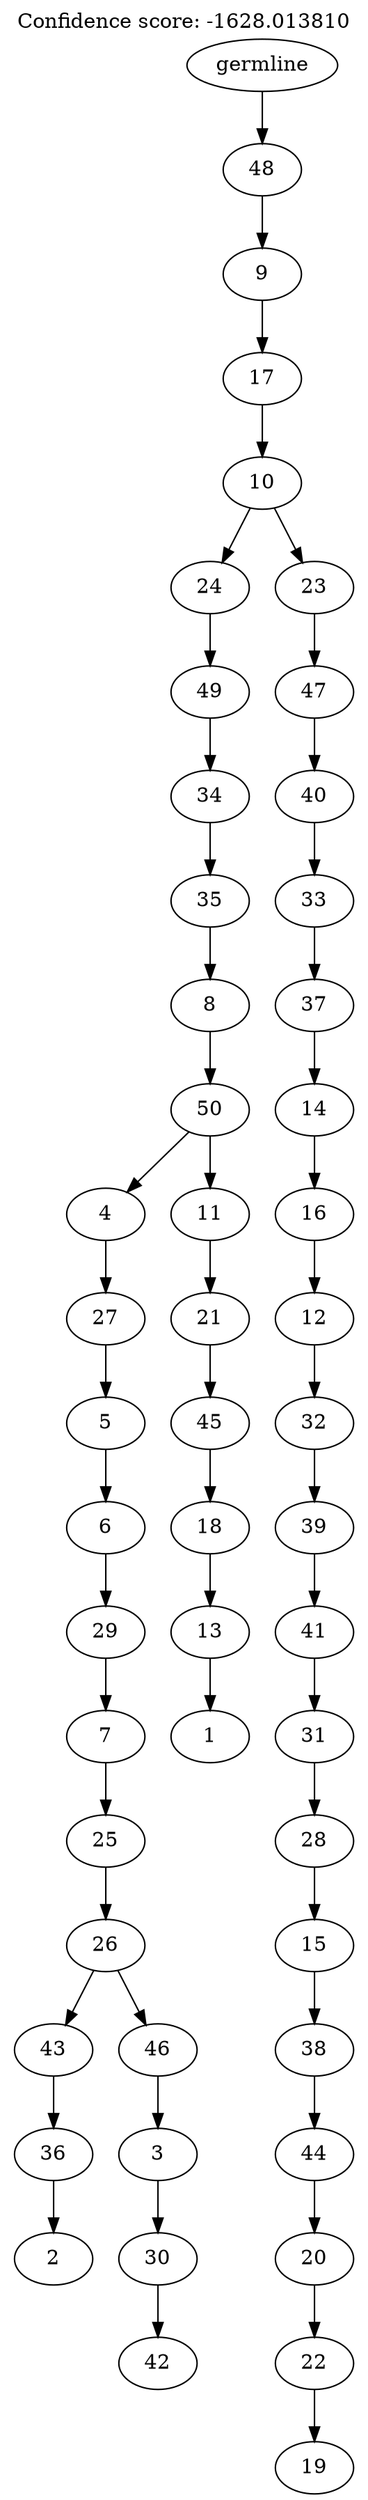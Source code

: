 digraph g {
	"49" -> "50";
	"50" [label="2"];
	"48" -> "49";
	"49" [label="36"];
	"46" -> "47";
	"47" [label="42"];
	"45" -> "46";
	"46" [label="30"];
	"44" -> "45";
	"45" [label="3"];
	"43" -> "44";
	"44" [label="46"];
	"43" -> "48";
	"48" [label="43"];
	"42" -> "43";
	"43" [label="26"];
	"41" -> "42";
	"42" [label="25"];
	"40" -> "41";
	"41" [label="7"];
	"39" -> "40";
	"40" [label="29"];
	"38" -> "39";
	"39" [label="6"];
	"37" -> "38";
	"38" [label="5"];
	"36" -> "37";
	"37" [label="27"];
	"34" -> "35";
	"35" [label="1"];
	"33" -> "34";
	"34" [label="13"];
	"32" -> "33";
	"33" [label="18"];
	"31" -> "32";
	"32" [label="45"];
	"30" -> "31";
	"31" [label="21"];
	"29" -> "30";
	"30" [label="11"];
	"29" -> "36";
	"36" [label="4"];
	"28" -> "29";
	"29" [label="50"];
	"27" -> "28";
	"28" [label="8"];
	"26" -> "27";
	"27" [label="35"];
	"25" -> "26";
	"26" [label="34"];
	"24" -> "25";
	"25" [label="49"];
	"22" -> "23";
	"23" [label="19"];
	"21" -> "22";
	"22" [label="22"];
	"20" -> "21";
	"21" [label="20"];
	"19" -> "20";
	"20" [label="44"];
	"18" -> "19";
	"19" [label="38"];
	"17" -> "18";
	"18" [label="15"];
	"16" -> "17";
	"17" [label="28"];
	"15" -> "16";
	"16" [label="31"];
	"14" -> "15";
	"15" [label="41"];
	"13" -> "14";
	"14" [label="39"];
	"12" -> "13";
	"13" [label="32"];
	"11" -> "12";
	"12" [label="12"];
	"10" -> "11";
	"11" [label="16"];
	"9" -> "10";
	"10" [label="14"];
	"8" -> "9";
	"9" [label="37"];
	"7" -> "8";
	"8" [label="33"];
	"6" -> "7";
	"7" [label="40"];
	"5" -> "6";
	"6" [label="47"];
	"4" -> "5";
	"5" [label="23"];
	"4" -> "24";
	"24" [label="24"];
	"3" -> "4";
	"4" [label="10"];
	"2" -> "3";
	"3" [label="17"];
	"1" -> "2";
	"2" [label="9"];
	"0" -> "1";
	"1" [label="48"];
	"0" [label="germline"];
	labelloc="t";
	label="Confidence score: -1628.013810";
}
